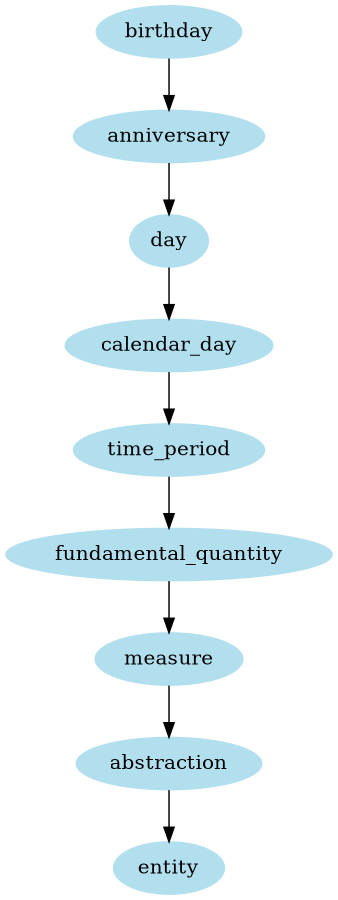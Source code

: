 digraph unix {
	node [color=lightblue2 style=filled]
	size="6,6"
	birthday -> anniversary
	anniversary -> day
	day -> calendar_day
	calendar_day -> time_period
	time_period -> fundamental_quantity
	fundamental_quantity -> measure
	measure -> abstraction
	abstraction -> entity
}
